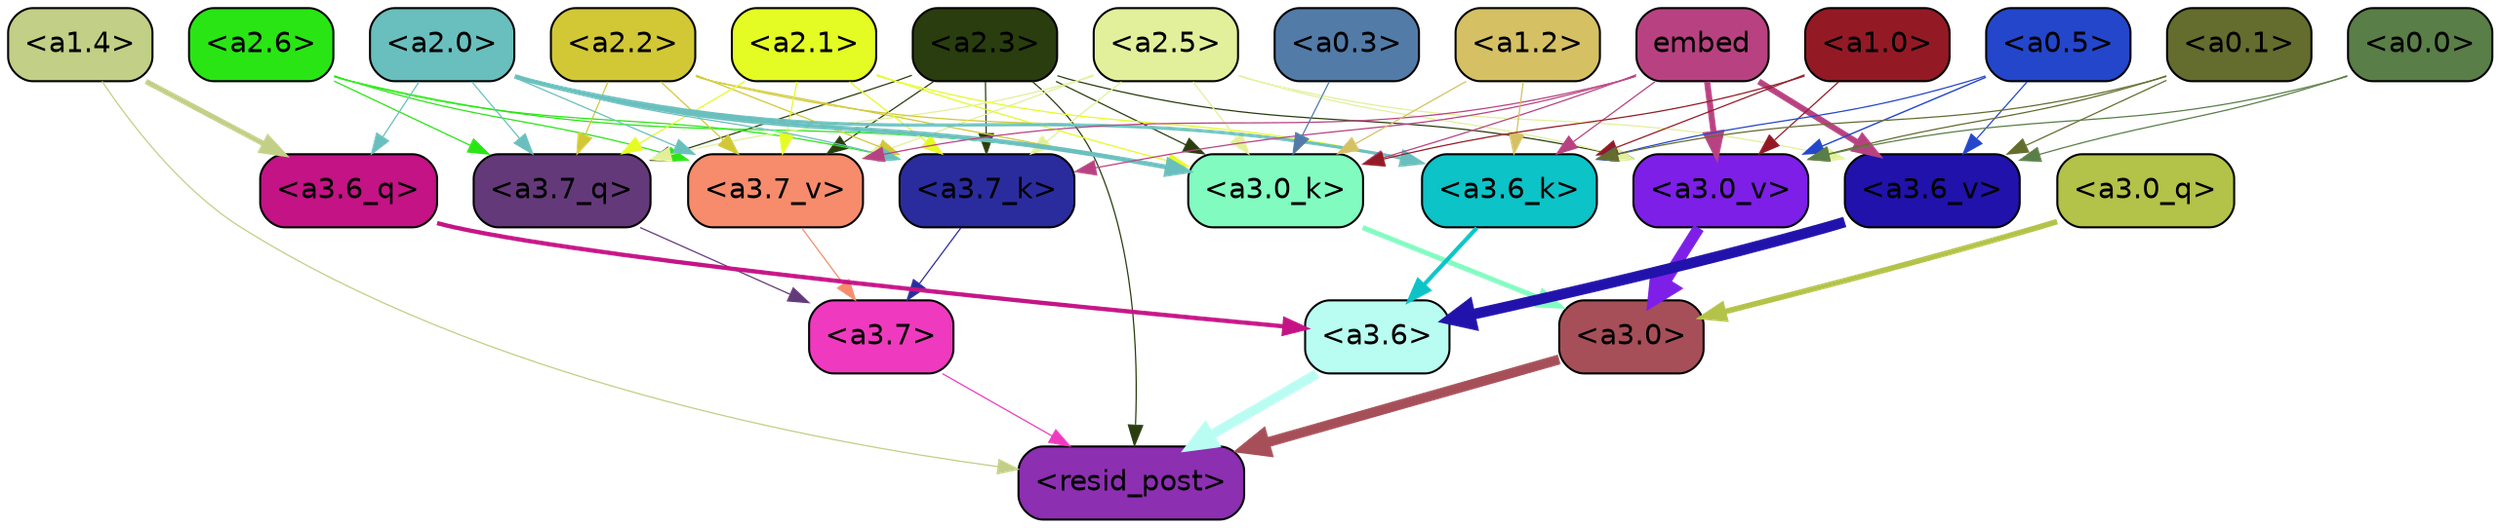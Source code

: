 strict digraph "" {
	graph [bgcolor=transparent,
		layout=dot,
		overlap=false,
		splines=true
	];
	"<a3.7>"	[color=black,
		fillcolor="#ef3abf",
		fontname=Helvetica,
		shape=box,
		style="filled, rounded"];
	"<resid_post>"	[color=black,
		fillcolor="#8c2fb1",
		fontname=Helvetica,
		shape=box,
		style="filled, rounded"];
	"<a3.7>" -> "<resid_post>"	[color="#ef3abf",
		penwidth=0.6];
	"<a3.6>"	[color=black,
		fillcolor="#b9fdf2",
		fontname=Helvetica,
		shape=box,
		style="filled, rounded"];
	"<a3.6>" -> "<resid_post>"	[color="#b9fdf2",
		penwidth=4.753257989883423];
	"<a3.0>"	[color=black,
		fillcolor="#a64f58",
		fontname=Helvetica,
		shape=box,
		style="filled, rounded"];
	"<a3.0>" -> "<resid_post>"	[color="#a64f58",
		penwidth=4.90053927898407];
	"<a2.3>"	[color=black,
		fillcolor="#2a3d0e",
		fontname=Helvetica,
		shape=box,
		style="filled, rounded"];
	"<a2.3>" -> "<resid_post>"	[color="#2a3d0e",
		penwidth=0.6];
	"<a3.7_q>"	[color=black,
		fillcolor="#64397a",
		fontname=Helvetica,
		shape=box,
		style="filled, rounded"];
	"<a2.3>" -> "<a3.7_q>"	[color="#2a3d0e",
		penwidth=0.6];
	"<a3.7_k>"	[color=black,
		fillcolor="#2a2c9e",
		fontname=Helvetica,
		shape=box,
		style="filled, rounded"];
	"<a2.3>" -> "<a3.7_k>"	[color="#2a3d0e",
		penwidth=0.6];
	"<a3.0_k>"	[color=black,
		fillcolor="#82fbc0",
		fontname=Helvetica,
		shape=box,
		style="filled, rounded"];
	"<a2.3>" -> "<a3.0_k>"	[color="#2a3d0e",
		penwidth=0.6];
	"<a3.7_v>"	[color=black,
		fillcolor="#f68c6c",
		fontname=Helvetica,
		shape=box,
		style="filled, rounded"];
	"<a2.3>" -> "<a3.7_v>"	[color="#2a3d0e",
		penwidth=0.6];
	"<a3.0_v>"	[color=black,
		fillcolor="#7d1fe7",
		fontname=Helvetica,
		shape=box,
		style="filled, rounded"];
	"<a2.3>" -> "<a3.0_v>"	[color="#2a3d0e",
		penwidth=0.6];
	"<a1.4>"	[color=black,
		fillcolor="#c2cf86",
		fontname=Helvetica,
		shape=box,
		style="filled, rounded"];
	"<a1.4>" -> "<resid_post>"	[color="#c2cf86",
		penwidth=0.6];
	"<a3.6_q>"	[color=black,
		fillcolor="#c31385",
		fontname=Helvetica,
		shape=box,
		style="filled, rounded"];
	"<a1.4>" -> "<a3.6_q>"	[color="#c2cf86",
		penwidth=2.6043437719345093];
	"<a3.7_q>" -> "<a3.7>"	[color="#64397a",
		penwidth=0.6];
	"<a3.6_q>" -> "<a3.6>"	[color="#c31385",
		penwidth=2.091020345687866];
	"<a3.0_q>"	[color=black,
		fillcolor="#b3c248",
		fontname=Helvetica,
		shape=box,
		style="filled, rounded"];
	"<a3.0_q>" -> "<a3.0>"	[color="#b3c248",
		penwidth=2.7421876192092896];
	"<a3.7_k>" -> "<a3.7>"	[color="#2a2c9e",
		penwidth=0.6];
	"<a3.6_k>"	[color=black,
		fillcolor="#0cc3c7",
		fontname=Helvetica,
		shape=box,
		style="filled, rounded"];
	"<a3.6_k>" -> "<a3.6>"	[color="#0cc3c7",
		penwidth=2.048597991466522];
	"<a3.0_k>" -> "<a3.0>"	[color="#82fbc0",
		penwidth=2.476402521133423];
	"<a3.7_v>" -> "<a3.7>"	[color="#f68c6c",
		penwidth=0.6];
	"<a3.6_v>"	[color=black,
		fillcolor="#2112ab",
		fontname=Helvetica,
		shape=box,
		style="filled, rounded"];
	"<a3.6_v>" -> "<a3.6>"	[color="#2112ab",
		penwidth=5.2550448179244995];
	"<a3.0_v>" -> "<a3.0>"	[color="#7d1fe7",
		penwidth=5.652270674705505];
	"<a2.6>"	[color=black,
		fillcolor="#29e514",
		fontname=Helvetica,
		shape=box,
		style="filled, rounded"];
	"<a2.6>" -> "<a3.7_q>"	[color="#29e514",
		penwidth=0.6];
	"<a2.6>" -> "<a3.7_k>"	[color="#29e514",
		penwidth=0.6];
	"<a2.6>" -> "<a3.0_k>"	[color="#29e514",
		penwidth=0.6];
	"<a2.6>" -> "<a3.7_v>"	[color="#29e514",
		penwidth=0.6];
	"<a2.5>"	[color=black,
		fillcolor="#e3f09b",
		fontname=Helvetica,
		shape=box,
		style="filled, rounded"];
	"<a2.5>" -> "<a3.7_q>"	[color="#e3f09b",
		penwidth=0.6];
	"<a2.5>" -> "<a3.7_k>"	[color="#e3f09b",
		penwidth=0.6];
	"<a2.5>" -> "<a3.0_k>"	[color="#e3f09b",
		penwidth=0.6];
	"<a2.5>" -> "<a3.7_v>"	[color="#e3f09b",
		penwidth=0.6];
	"<a2.5>" -> "<a3.6_v>"	[color="#e3f09b",
		penwidth=0.6];
	"<a2.5>" -> "<a3.0_v>"	[color="#e3f09b",
		penwidth=0.6];
	"<a2.2>"	[color=black,
		fillcolor="#d2c835",
		fontname=Helvetica,
		shape=box,
		style="filled, rounded"];
	"<a2.2>" -> "<a3.7_q>"	[color="#d2c835",
		penwidth=0.6];
	"<a2.2>" -> "<a3.7_k>"	[color="#d2c835",
		penwidth=0.6];
	"<a2.2>" -> "<a3.6_k>"	[color="#d2c835",
		penwidth=0.6];
	"<a2.2>" -> "<a3.0_k>"	[color="#d2c835",
		penwidth=0.6];
	"<a2.2>" -> "<a3.7_v>"	[color="#d2c835",
		penwidth=0.6];
	"<a2.1>"	[color=black,
		fillcolor="#e4fc24",
		fontname=Helvetica,
		shape=box,
		style="filled, rounded"];
	"<a2.1>" -> "<a3.7_q>"	[color="#e4fc24",
		penwidth=0.6];
	"<a2.1>" -> "<a3.7_k>"	[color="#e4fc24",
		penwidth=0.6];
	"<a2.1>" -> "<a3.6_k>"	[color="#e4fc24",
		penwidth=0.6];
	"<a2.1>" -> "<a3.0_k>"	[color="#e4fc24",
		penwidth=0.6];
	"<a2.1>" -> "<a3.7_v>"	[color="#e4fc24",
		penwidth=0.6];
	"<a2.0>"	[color=black,
		fillcolor="#69bfbd",
		fontname=Helvetica,
		shape=box,
		style="filled, rounded"];
	"<a2.0>" -> "<a3.7_q>"	[color="#69bfbd",
		penwidth=0.6];
	"<a2.0>" -> "<a3.6_q>"	[color="#69bfbd",
		penwidth=0.6];
	"<a2.0>" -> "<a3.7_k>"	[color="#69bfbd",
		penwidth=0.6];
	"<a2.0>" -> "<a3.6_k>"	[color="#69bfbd",
		penwidth=1.5290023684501648];
	"<a2.0>" -> "<a3.0_k>"	[color="#69bfbd",
		penwidth=2.2551413774490356];
	"<a2.0>" -> "<a3.7_v>"	[color="#69bfbd",
		penwidth=0.6];
	embed	[color=black,
		fillcolor="#b84281",
		fontname=Helvetica,
		shape=box,
		style="filled, rounded"];
	embed -> "<a3.7_k>"	[color="#b84281",
		penwidth=0.6];
	embed -> "<a3.6_k>"	[color="#b84281",
		penwidth=0.6];
	embed -> "<a3.0_k>"	[color="#b84281",
		penwidth=0.6];
	embed -> "<a3.7_v>"	[color="#b84281",
		penwidth=0.6];
	embed -> "<a3.6_v>"	[color="#b84281",
		penwidth=2.9556376338005066];
	embed -> "<a3.0_v>"	[color="#b84281",
		penwidth=2.972973108291626];
	"<a1.2>"	[color=black,
		fillcolor="#d5c164",
		fontname=Helvetica,
		shape=box,
		style="filled, rounded"];
	"<a1.2>" -> "<a3.6_k>"	[color="#d5c164",
		penwidth=0.6];
	"<a1.2>" -> "<a3.0_k>"	[color="#d5c164",
		penwidth=0.6];
	"<a1.0>"	[color=black,
		fillcolor="#931a25",
		fontname=Helvetica,
		shape=box,
		style="filled, rounded"];
	"<a1.0>" -> "<a3.6_k>"	[color="#931a25",
		penwidth=0.6];
	"<a1.0>" -> "<a3.0_k>"	[color="#931a25",
		penwidth=0.6];
	"<a1.0>" -> "<a3.0_v>"	[color="#931a25",
		penwidth=0.6];
	"<a0.5>"	[color=black,
		fillcolor="#2446cb",
		fontname=Helvetica,
		shape=box,
		style="filled, rounded"];
	"<a0.5>" -> "<a3.6_k>"	[color="#2446cb",
		penwidth=0.6];
	"<a0.5>" -> "<a3.6_v>"	[color="#2446cb",
		penwidth=0.6];
	"<a0.5>" -> "<a3.0_v>"	[color="#2446cb",
		penwidth=0.6790935099124908];
	"<a0.1>"	[color=black,
		fillcolor="#646c2e",
		fontname=Helvetica,
		shape=box,
		style="filled, rounded"];
	"<a0.1>" -> "<a3.6_k>"	[color="#646c2e",
		penwidth=0.6];
	"<a0.1>" -> "<a3.6_v>"	[color="#646c2e",
		penwidth=0.6];
	"<a0.1>" -> "<a3.0_v>"	[color="#646c2e",
		penwidth=0.6];
	"<a0.3>"	[color=black,
		fillcolor="#527ba8",
		fontname=Helvetica,
		shape=box,
		style="filled, rounded"];
	"<a0.3>" -> "<a3.0_k>"	[color="#527ba8",
		penwidth=0.6];
	"<a0.0>"	[color=black,
		fillcolor="#597e47",
		fontname=Helvetica,
		shape=box,
		style="filled, rounded"];
	"<a0.0>" -> "<a3.6_v>"	[color="#597e47",
		penwidth=0.6];
	"<a0.0>" -> "<a3.0_v>"	[color="#597e47",
		penwidth=0.6];
}
